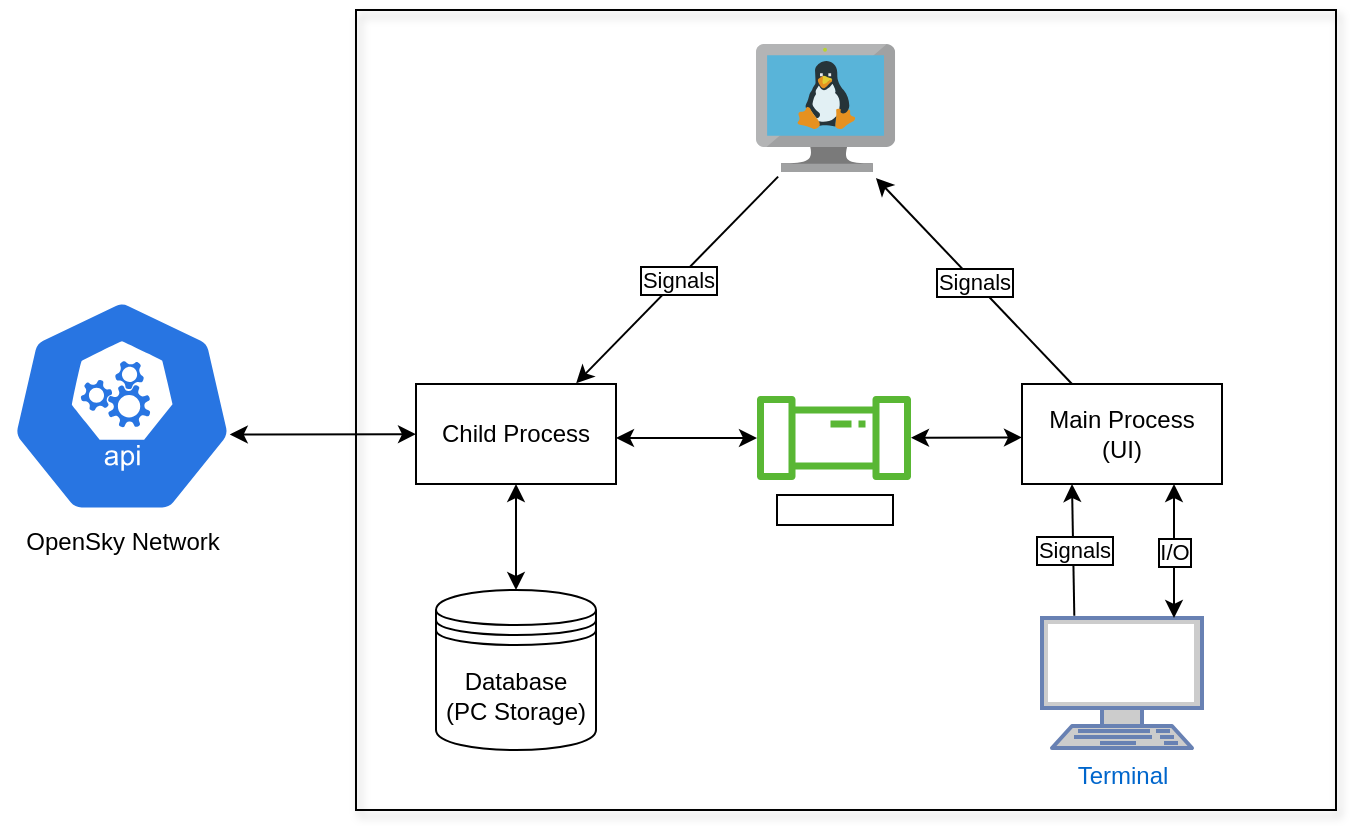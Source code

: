 <mxfile version="21.4.0" type="github">
  <diagram name="‫עמוד-1‬" id="GPnjzbN_5mL8qTGkNEVC">
    <mxGraphModel dx="1306" dy="662" grid="1" gridSize="10" guides="1" tooltips="1" connect="1" arrows="1" fold="1" page="1" pageScale="1" pageWidth="827" pageHeight="583" background="none" math="0" shadow="0">
      <root>
        <mxCell id="0" />
        <mxCell id="1" parent="0" />
        <mxCell id="O_M9rST-j9d9lwmmfin6-36" value="" style="group" parent="1" vertex="1" connectable="0">
          <mxGeometry x="60" y="80" width="667" height="400" as="geometry" />
        </mxCell>
        <mxCell id="O_M9rST-j9d9lwmmfin6-11" value="" style="rounded=0;whiteSpace=wrap;html=1;fillColor=none;shadow=1;glass=0;" parent="O_M9rST-j9d9lwmmfin6-36" vertex="1">
          <mxGeometry x="177" width="490" height="400" as="geometry" />
        </mxCell>
        <mxCell id="O_M9rST-j9d9lwmmfin6-1" value="OpenSky Network" style="sketch=0;html=1;dashed=0;whitespace=wrap;fillColor=#2875E2;strokeColor=#ffffff;points=[[0.005,0.63,0],[0.1,0.2,0],[0.9,0.2,0],[0.5,0,0],[0.995,0.63,0],[0.72,0.99,0],[0.5,1,0],[0.28,0.99,0]];verticalLabelPosition=bottom;align=center;verticalAlign=top;shape=mxgraph.kubernetes.icon;prIcon=api" parent="O_M9rST-j9d9lwmmfin6-36" vertex="1">
          <mxGeometry y="144" width="120" height="108" as="geometry" />
        </mxCell>
        <mxCell id="O_M9rST-j9d9lwmmfin6-5" value="Database&lt;br&gt;(PC Storage)" style="shape=datastore;whiteSpace=wrap;html=1;" parent="O_M9rST-j9d9lwmmfin6-36" vertex="1">
          <mxGeometry x="217" y="290" width="80" height="80" as="geometry" />
        </mxCell>
        <mxCell id="O_M9rST-j9d9lwmmfin6-6" value="Main Process&lt;br&gt;(UI)" style="html=1;dashed=0;whiteSpace=wrap;" parent="O_M9rST-j9d9lwmmfin6-36" vertex="1">
          <mxGeometry x="510" y="187" width="100" height="50" as="geometry" />
        </mxCell>
        <mxCell id="O_M9rST-j9d9lwmmfin6-7" value="Child Process" style="html=1;dashed=0;whiteSpace=wrap;" parent="O_M9rST-j9d9lwmmfin6-36" vertex="1">
          <mxGeometry x="207" y="187" width="100" height="50" as="geometry" />
        </mxCell>
        <mxCell id="O_M9rST-j9d9lwmmfin6-10" value="" style="image;sketch=0;aspect=fixed;html=1;points=[];align=center;fontSize=12;image=img/lib/mscae/VM_Linux.svg;" parent="O_M9rST-j9d9lwmmfin6-36" vertex="1">
          <mxGeometry x="377" y="17" width="69.57" height="64" as="geometry" />
        </mxCell>
        <mxCell id="O_M9rST-j9d9lwmmfin6-12" value="" style="endArrow=classic;startArrow=classic;html=1;rounded=0;exitX=0.949;exitY=0.632;exitDx=0;exitDy=0;exitPerimeter=0;" parent="O_M9rST-j9d9lwmmfin6-36" source="O_M9rST-j9d9lwmmfin6-1" target="O_M9rST-j9d9lwmmfin6-7" edge="1">
          <mxGeometry width="50" height="50" relative="1" as="geometry">
            <mxPoint x="107" y="237" as="sourcePoint" />
            <mxPoint x="157" y="187" as="targetPoint" />
          </mxGeometry>
        </mxCell>
        <mxCell id="O_M9rST-j9d9lwmmfin6-13" value="" style="endArrow=classic;startArrow=classic;html=1;rounded=0;exitX=0.5;exitY=0;exitDx=0;exitDy=0;entryX=0.5;entryY=1;entryDx=0;entryDy=0;" parent="O_M9rST-j9d9lwmmfin6-36" source="O_M9rST-j9d9lwmmfin6-5" target="O_M9rST-j9d9lwmmfin6-7" edge="1">
          <mxGeometry width="50" height="50" relative="1" as="geometry">
            <mxPoint x="76" y="228" as="sourcePoint" />
            <mxPoint x="217" y="224" as="targetPoint" />
          </mxGeometry>
        </mxCell>
        <mxCell id="O_M9rST-j9d9lwmmfin6-14" value="&lt;font&gt;Pipes - FD&lt;/font&gt;" style="sketch=0;outlineConnect=0;fontColor=#FFFFFF;gradientColor=none;fillColor=#59b734;strokeColor=none;dashed=0;verticalLabelPosition=bottom;verticalAlign=top;align=center;html=1;fontSize=12;fontStyle=0;aspect=fixed;pointerEvents=1;shape=mxgraph.aws4.iot_analytics_pipeline;labelBackgroundColor=default;labelBorderColor=default;" parent="O_M9rST-j9d9lwmmfin6-36" vertex="1">
          <mxGeometry x="377" y="193" width="78" height="42" as="geometry" />
        </mxCell>
        <mxCell id="O_M9rST-j9d9lwmmfin6-15" value="" style="endArrow=classic;startArrow=classic;html=1;rounded=0;exitX=1;exitY=0.5;exitDx=0;exitDy=0;" parent="O_M9rST-j9d9lwmmfin6-36" target="O_M9rST-j9d9lwmmfin6-14" edge="1">
          <mxGeometry width="50" height="50" relative="1" as="geometry">
            <mxPoint x="307" y="214" as="sourcePoint" />
            <mxPoint x="537" y="452" as="targetPoint" />
          </mxGeometry>
        </mxCell>
        <mxCell id="O_M9rST-j9d9lwmmfin6-16" value="" style="endArrow=classic;startArrow=classic;html=1;rounded=0;" parent="O_M9rST-j9d9lwmmfin6-36" source="O_M9rST-j9d9lwmmfin6-14" edge="1">
          <mxGeometry width="50" height="50" relative="1" as="geometry">
            <mxPoint x="439" y="213.71" as="sourcePoint" />
            <mxPoint x="510" y="213.71" as="targetPoint" />
          </mxGeometry>
        </mxCell>
        <mxCell id="O_M9rST-j9d9lwmmfin6-21" value="Terminal" style="fontColor=#0066CC;verticalAlign=top;verticalLabelPosition=bottom;labelPosition=center;align=center;html=1;outlineConnect=0;fillColor=#CCCCCC;strokeColor=#6881B3;gradientColor=none;gradientDirection=north;strokeWidth=2;shape=mxgraph.networks.terminal;" parent="O_M9rST-j9d9lwmmfin6-36" vertex="1">
          <mxGeometry x="520" y="304" width="80" height="65" as="geometry" />
        </mxCell>
        <mxCell id="O_M9rST-j9d9lwmmfin6-22" value="I/O" style="endArrow=classic;startArrow=classic;html=1;rounded=0;entryX=0.5;entryY=0;entryDx=0;entryDy=0;entryPerimeter=0;labelBorderColor=default;" parent="O_M9rST-j9d9lwmmfin6-36" edge="1">
          <mxGeometry width="50" height="50" relative="1" as="geometry">
            <mxPoint x="586" y="237" as="sourcePoint" />
            <mxPoint x="586" y="304" as="targetPoint" />
          </mxGeometry>
        </mxCell>
        <mxCell id="O_M9rST-j9d9lwmmfin6-32" value="Signals" style="endArrow=classic;html=1;rounded=0;entryX=0.862;entryY=1.047;entryDx=0;entryDy=0;entryPerimeter=0;exitX=0.25;exitY=0;exitDx=0;exitDy=0;labelBorderColor=default;" parent="O_M9rST-j9d9lwmmfin6-36" source="O_M9rST-j9d9lwmmfin6-6" target="O_M9rST-j9d9lwmmfin6-10" edge="1">
          <mxGeometry width="50" height="50" relative="1" as="geometry">
            <mxPoint x="387" y="214" as="sourcePoint" />
            <mxPoint x="437" y="164" as="targetPoint" />
          </mxGeometry>
        </mxCell>
        <mxCell id="O_M9rST-j9d9lwmmfin6-33" value="Signals" style="endArrow=classic;html=1;rounded=0;entryX=0.801;entryY=-0.008;entryDx=0;entryDy=0;entryPerimeter=0;exitX=0.159;exitY=1.036;exitDx=0;exitDy=0;exitPerimeter=0;labelBorderColor=default;" parent="O_M9rST-j9d9lwmmfin6-36" source="O_M9rST-j9d9lwmmfin6-10" target="O_M9rST-j9d9lwmmfin6-7" edge="1">
          <mxGeometry width="50" height="50" relative="1" as="geometry">
            <mxPoint x="545" y="197" as="sourcePoint" />
            <mxPoint x="447" y="94" as="targetPoint" />
          </mxGeometry>
        </mxCell>
        <mxCell id="O_M9rST-j9d9lwmmfin6-34" value="Signals" style="endArrow=classic;html=1;rounded=0;entryX=0.25;entryY=1;entryDx=0;entryDy=0;labelBorderColor=default;exitX=0.202;exitY=-0.018;exitDx=0;exitDy=0;exitPerimeter=0;" parent="O_M9rST-j9d9lwmmfin6-36" source="O_M9rST-j9d9lwmmfin6-21" target="O_M9rST-j9d9lwmmfin6-6" edge="1">
          <mxGeometry width="50" height="50" relative="1" as="geometry">
            <mxPoint x="545" y="197" as="sourcePoint" />
            <mxPoint x="447" y="94" as="targetPoint" />
          </mxGeometry>
        </mxCell>
      </root>
    </mxGraphModel>
  </diagram>
</mxfile>
